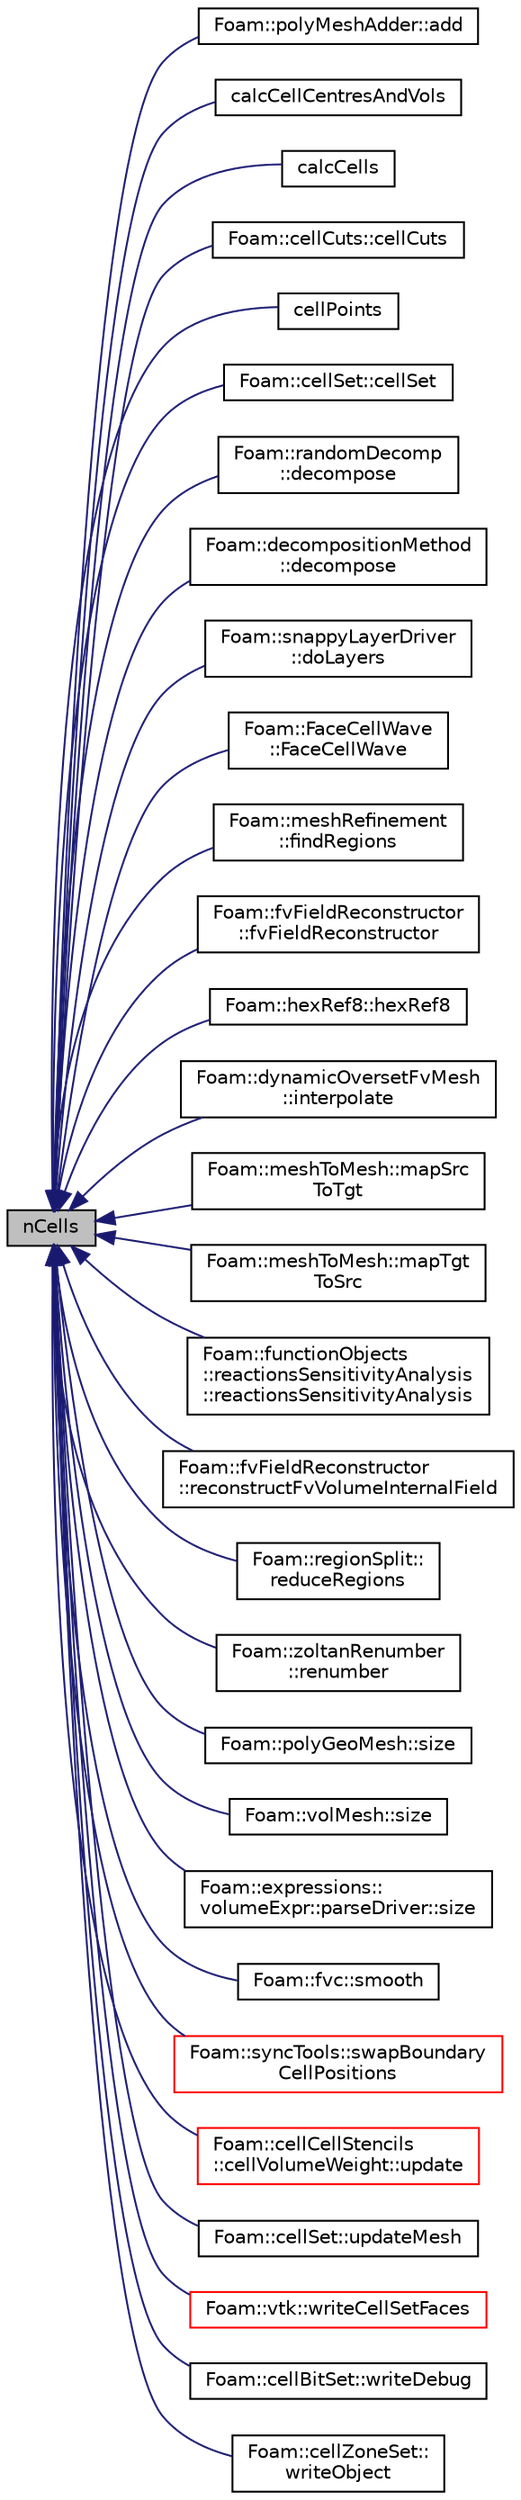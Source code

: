 digraph "nCells"
{
  bgcolor="transparent";
  edge [fontname="Helvetica",fontsize="10",labelfontname="Helvetica",labelfontsize="10"];
  node [fontname="Helvetica",fontsize="10",shape=record];
  rankdir="LR";
  Node1 [label="nCells",height=0.2,width=0.4,color="black", fillcolor="grey75", style="filled" fontcolor="black"];
  Node1 -> Node2 [dir="back",color="midnightblue",fontsize="10",style="solid",fontname="Helvetica"];
  Node2 [label="Foam::polyMeshAdder::add",height=0.2,width=0.4,color="black",URL="$classFoam_1_1polyMeshAdder.html#a24c9d73a4265ffdfd8fd7fc1c73a1cdc",tooltip="Add two polyMeshes. Returns new polyMesh and map construct. "];
  Node1 -> Node3 [dir="back",color="midnightblue",fontsize="10",style="solid",fontname="Helvetica"];
  Node3 [label="calcCellCentresAndVols",height=0.2,width=0.4,color="black",URL="$classFoam_1_1primitiveMesh.html#a89729710e3c8283ad5d8b964f8fa3b72",tooltip="Calculate cell centres and volumes. "];
  Node1 -> Node4 [dir="back",color="midnightblue",fontsize="10",style="solid",fontname="Helvetica"];
  Node4 [label="calcCells",height=0.2,width=0.4,color="black",URL="$classFoam_1_1primitiveMesh.html#ac793e5f16ea4cc03039a3e17f74255c1",tooltip="Helper function to calculate cell-face addressing from. "];
  Node1 -> Node5 [dir="back",color="midnightblue",fontsize="10",style="solid",fontname="Helvetica"];
  Node5 [label="Foam::cellCuts::cellCuts",height=0.2,width=0.4,color="black",URL="$classFoam_1_1cellCuts.html#a5b3e99c1e8570ffcea6f2c315bc8aa10",tooltip="Construct from pattern of cuts. Detect cells to cut. "];
  Node1 -> Node6 [dir="back",color="midnightblue",fontsize="10",style="solid",fontname="Helvetica"];
  Node6 [label="cellPoints",height=0.2,width=0.4,color="black",URL="$classFoam_1_1primitiveMesh.html#a7a21cd2cc265620ad74eb90bd39e17b3"];
  Node1 -> Node7 [dir="back",color="midnightblue",fontsize="10",style="solid",fontname="Helvetica"];
  Node7 [label="Foam::cellSet::cellSet",height=0.2,width=0.4,color="black",URL="$classFoam_1_1cellSet.html#a0ab097a47513ddc12bb3116b7bca6370",tooltip="Construct empty with initial size for labelHashSet. "];
  Node1 -> Node8 [dir="back",color="midnightblue",fontsize="10",style="solid",fontname="Helvetica"];
  Node8 [label="Foam::randomDecomp\l::decompose",height=0.2,width=0.4,color="black",URL="$classFoam_1_1randomDecomp.html#a562e8c2b7ded819ed25984105bae8c86",tooltip="Return for every coordinate the wanted processor number. "];
  Node1 -> Node9 [dir="back",color="midnightblue",fontsize="10",style="solid",fontname="Helvetica"];
  Node9 [label="Foam::decompositionMethod\l::decompose",height=0.2,width=0.4,color="black",URL="$classFoam_1_1decompositionMethod.html#a60c75ce7fedd00f53318a801b59e87a8"];
  Node1 -> Node10 [dir="back",color="midnightblue",fontsize="10",style="solid",fontname="Helvetica"];
  Node10 [label="Foam::snappyLayerDriver\l::doLayers",height=0.2,width=0.4,color="black",URL="$classFoam_1_1snappyLayerDriver.html#ab5d22de610634a4b1d7160dc1fcbe731",tooltip="Add layers according to the dictionary settings. "];
  Node1 -> Node11 [dir="back",color="midnightblue",fontsize="10",style="solid",fontname="Helvetica"];
  Node11 [label="Foam::FaceCellWave\l::FaceCellWave",height=0.2,width=0.4,color="black",URL="$classFoam_1_1FaceCellWave.html#ac171307f281ef41f2fff999871486e6c",tooltip="Construct from mesh. Use setFaceInfo and iterate() to do actual calculation. "];
  Node1 -> Node12 [dir="back",color="midnightblue",fontsize="10",style="solid",fontname="Helvetica"];
  Node12 [label="Foam::meshRefinement\l::findRegions",height=0.2,width=0.4,color="black",URL="$classFoam_1_1meshRefinement.html#aeca8ea8a686211e214bf345dc71830b1",tooltip="Find regions points are in. "];
  Node1 -> Node13 [dir="back",color="midnightblue",fontsize="10",style="solid",fontname="Helvetica"];
  Node13 [label="Foam::fvFieldReconstructor\l::fvFieldReconstructor",height=0.2,width=0.4,color="black",URL="$classFoam_1_1fvFieldReconstructor.html#ade35d7248ec8faa8abad04eefbc4261d",tooltip="Construct from components. "];
  Node1 -> Node14 [dir="back",color="midnightblue",fontsize="10",style="solid",fontname="Helvetica"];
  Node14 [label="Foam::hexRef8::hexRef8",height=0.2,width=0.4,color="black",URL="$classFoam_1_1hexRef8.html#a38c122950a32c54a78c49acb2637ac88",tooltip="Construct from mesh, read_if_present refinement data. "];
  Node1 -> Node15 [dir="back",color="midnightblue",fontsize="10",style="solid",fontname="Helvetica"];
  Node15 [label="Foam::dynamicOversetFvMesh\l::interpolate",height=0.2,width=0.4,color="black",URL="$classFoam_1_1dynamicOversetFvMesh.html#a4061494ccfa8c2a359ff0cf27e8156aa",tooltip="Explicit interpolation of acceptor cells from donor cells. "];
  Node1 -> Node16 [dir="back",color="midnightblue",fontsize="10",style="solid",fontname="Helvetica"];
  Node16 [label="Foam::meshToMesh::mapSrc\lToTgt",height=0.2,width=0.4,color="black",URL="$classFoam_1_1meshToMesh.html#a34f4a915d68091232cd635549faa716f"];
  Node1 -> Node17 [dir="back",color="midnightblue",fontsize="10",style="solid",fontname="Helvetica"];
  Node17 [label="Foam::meshToMesh::mapTgt\lToSrc",height=0.2,width=0.4,color="black",URL="$classFoam_1_1meshToMesh.html#ad39b63435ccb172510d99315033e7691"];
  Node1 -> Node18 [dir="back",color="midnightblue",fontsize="10",style="solid",fontname="Helvetica"];
  Node18 [label="Foam::functionObjects\l::reactionsSensitivityAnalysis\l::reactionsSensitivityAnalysis",height=0.2,width=0.4,color="black",URL="$classFoam_1_1functionObjects_1_1reactionsSensitivityAnalysis.html#ace342928fdafb1c98a7afaccfc8a2d3b",tooltip="Construct from Time and dictionary. "];
  Node1 -> Node19 [dir="back",color="midnightblue",fontsize="10",style="solid",fontname="Helvetica"];
  Node19 [label="Foam::fvFieldReconstructor\l::reconstructFvVolumeInternalField",height=0.2,width=0.4,color="black",URL="$classFoam_1_1fvFieldReconstructor.html#a8b4b44f2c02fd0fa32882f63ca1facbc"];
  Node1 -> Node20 [dir="back",color="midnightblue",fontsize="10",style="solid",fontname="Helvetica"];
  Node20 [label="Foam::regionSplit::\lreduceRegions",height=0.2,width=0.4,color="black",URL="$classFoam_1_1regionSplit.html#aee98dcd8931af6c03badb8a1118b5e90",tooltip="Manually consolidate the regions globally by swapping information. "];
  Node1 -> Node21 [dir="back",color="midnightblue",fontsize="10",style="solid",fontname="Helvetica"];
  Node21 [label="Foam::zoltanRenumber\l::renumber",height=0.2,width=0.4,color="black",URL="$classFoam_1_1zoltanRenumber.html#a8c8c314aed6bcca51f2e7ae9a90f1b82",tooltip="Return the order in which cells need to be visited, i.e. "];
  Node1 -> Node22 [dir="back",color="midnightblue",fontsize="10",style="solid",fontname="Helvetica"];
  Node22 [label="Foam::polyGeoMesh::size",height=0.2,width=0.4,color="black",URL="$classFoam_1_1polyGeoMesh.html#adebd6481ee422236db427c21c9cfcb0f",tooltip="Return size. "];
  Node1 -> Node23 [dir="back",color="midnightblue",fontsize="10",style="solid",fontname="Helvetica"];
  Node23 [label="Foam::volMesh::size",height=0.2,width=0.4,color="black",URL="$classFoam_1_1volMesh.html#a11d0ec54576ddac4bddb58128aaa76eb",tooltip="Return size. "];
  Node1 -> Node24 [dir="back",color="midnightblue",fontsize="10",style="solid",fontname="Helvetica"];
  Node24 [label="Foam::expressions::\lvolumeExpr::parseDriver::size",height=0.2,width=0.4,color="black",URL="$classFoam_1_1expressions_1_1volumeExpr_1_1parseDriver.html#a7922dca9731d7c5a088c26b6d6e0b3c2",tooltip="Field size associated with different geometric field types. "];
  Node1 -> Node25 [dir="back",color="midnightblue",fontsize="10",style="solid",fontname="Helvetica"];
  Node25 [label="Foam::fvc::smooth",height=0.2,width=0.4,color="black",URL="$namespaceFoam_1_1fvc.html#a417a555eb3108fd8d6c41c0aec39a633"];
  Node1 -> Node26 [dir="back",color="midnightblue",fontsize="10",style="solid",fontname="Helvetica"];
  Node26 [label="Foam::syncTools::swapBoundary\lCellPositions",height=0.2,width=0.4,color="red",URL="$classFoam_1_1syncTools.html#ae4912a4e02f0383f73363598c8cea12f",tooltip="Swap to obtain neighbour cell positions for all boundary faces. "];
  Node1 -> Node27 [dir="back",color="midnightblue",fontsize="10",style="solid",fontname="Helvetica"];
  Node27 [label="Foam::cellCellStencils\l::cellVolumeWeight::update",height=0.2,width=0.4,color="red",URL="$classFoam_1_1cellCellStencils_1_1cellVolumeWeight.html#aa2aac016e2bf7b5bd2b271786c2791aa",tooltip="Update stencils. Return false if nothing changed. "];
  Node1 -> Node28 [dir="back",color="midnightblue",fontsize="10",style="solid",fontname="Helvetica"];
  Node28 [label="Foam::cellSet::updateMesh",height=0.2,width=0.4,color="black",URL="$classFoam_1_1cellSet.html#ac7d581e56f61ad4d997421e3a7470d42",tooltip="Update any stored data for new labels. "];
  Node1 -> Node29 [dir="back",color="midnightblue",fontsize="10",style="solid",fontname="Helvetica"];
  Node29 [label="Foam::vtk::writeCellSetFaces",height=0.2,width=0.4,color="red",URL="$namespaceFoam_1_1vtk.html#a4bcc9ae0fd0d1d4c3f22fc034a610f28",tooltip="Write perimeter faces of cellset to vtk polydata file. "];
  Node1 -> Node30 [dir="back",color="midnightblue",fontsize="10",style="solid",fontname="Helvetica"];
  Node30 [label="Foam::cellBitSet::writeDebug",height=0.2,width=0.4,color="black",URL="$classFoam_1_1cellBitSet.html#a4cd379f4c9c6e687f7547808e22ccfe4",tooltip="Write maxLen items with label and coordinates. "];
  Node1 -> Node31 [dir="back",color="midnightblue",fontsize="10",style="solid",fontname="Helvetica"];
  Node31 [label="Foam::cellZoneSet::\lwriteObject",height=0.2,width=0.4,color="black",URL="$classFoam_1_1cellZoneSet.html#a5430b425d45707135d4187554c7ce52d",tooltip="Write cellZone. "];
}
